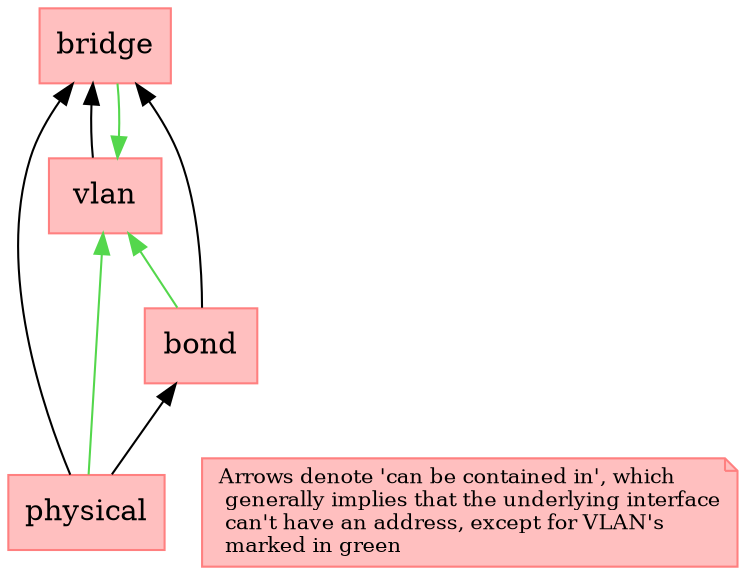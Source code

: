 digraph nesting {
  graph [rankdir=BT];
  node [shape=box,style=filled,fillcolor="#ffbfbf", color="#ff8080"];

  physical;
  vlan;
  bridge;
  bond;

  notes [ label = "Arrows denote 'can be contained in', which\l generally implies that the underlying interface\l can't have an address, except for VLAN's\l marked in green\l", shape=note, fontsize=10 ];
  physical -> vlan [color = "#54d74c"];
  physical -> bridge;
  physical -> bond;
  vlan -> bridge;
  bridge -> vlan [color = "#54d74c"];
  bond -> vlan [color = "#54d74c"];
  bond -> bridge;
}
